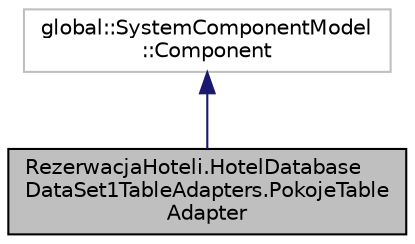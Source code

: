 digraph "RezerwacjaHoteli.HotelDatabaseDataSet1TableAdapters.PokojeTableAdapter"
{
  edge [fontname="Helvetica",fontsize="10",labelfontname="Helvetica",labelfontsize="10"];
  node [fontname="Helvetica",fontsize="10",shape=record];
  Node2 [label="RezerwacjaHoteli.HotelDatabase\lDataSet1TableAdapters.PokojeTable\lAdapter",height=0.2,width=0.4,color="black", fillcolor="grey75", style="filled", fontcolor="black"];
  Node3 -> Node2 [dir="back",color="midnightblue",fontsize="10",style="solid",fontname="Helvetica"];
  Node3 [label="global::SystemComponentModel\l::Component",height=0.2,width=0.4,color="grey75", fillcolor="white", style="filled"];
}

